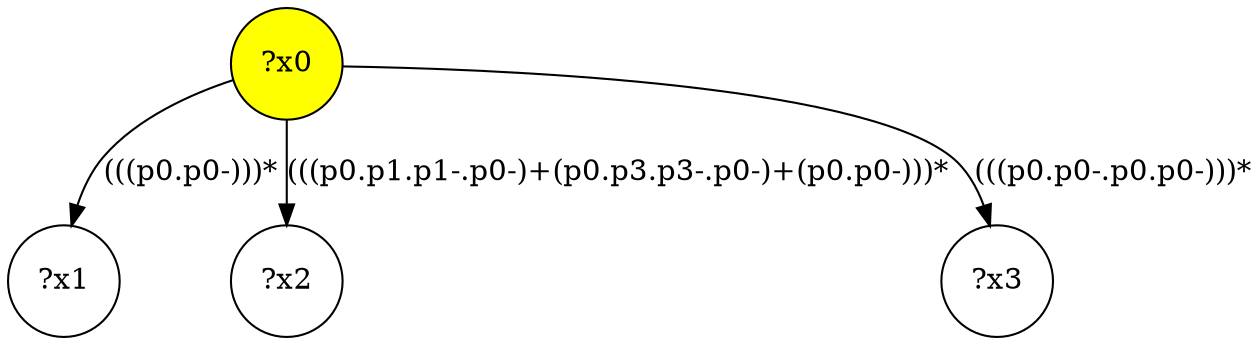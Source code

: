 digraph g {
	x0 [fillcolor="yellow", style="filled," shape=circle, label="?x0"];
	x1 [shape=circle, label="?x1"];
	x0 -> x1 [label="(((p0.p0-)))*"];
	x2 [shape=circle, label="?x2"];
	x0 -> x2 [label="(((p0.p1.p1-.p0-)+(p0.p3.p3-.p0-)+(p0.p0-)))*"];
	x3 [shape=circle, label="?x3"];
	x0 -> x3 [label="(((p0.p0-.p0.p0-)))*"];
}
